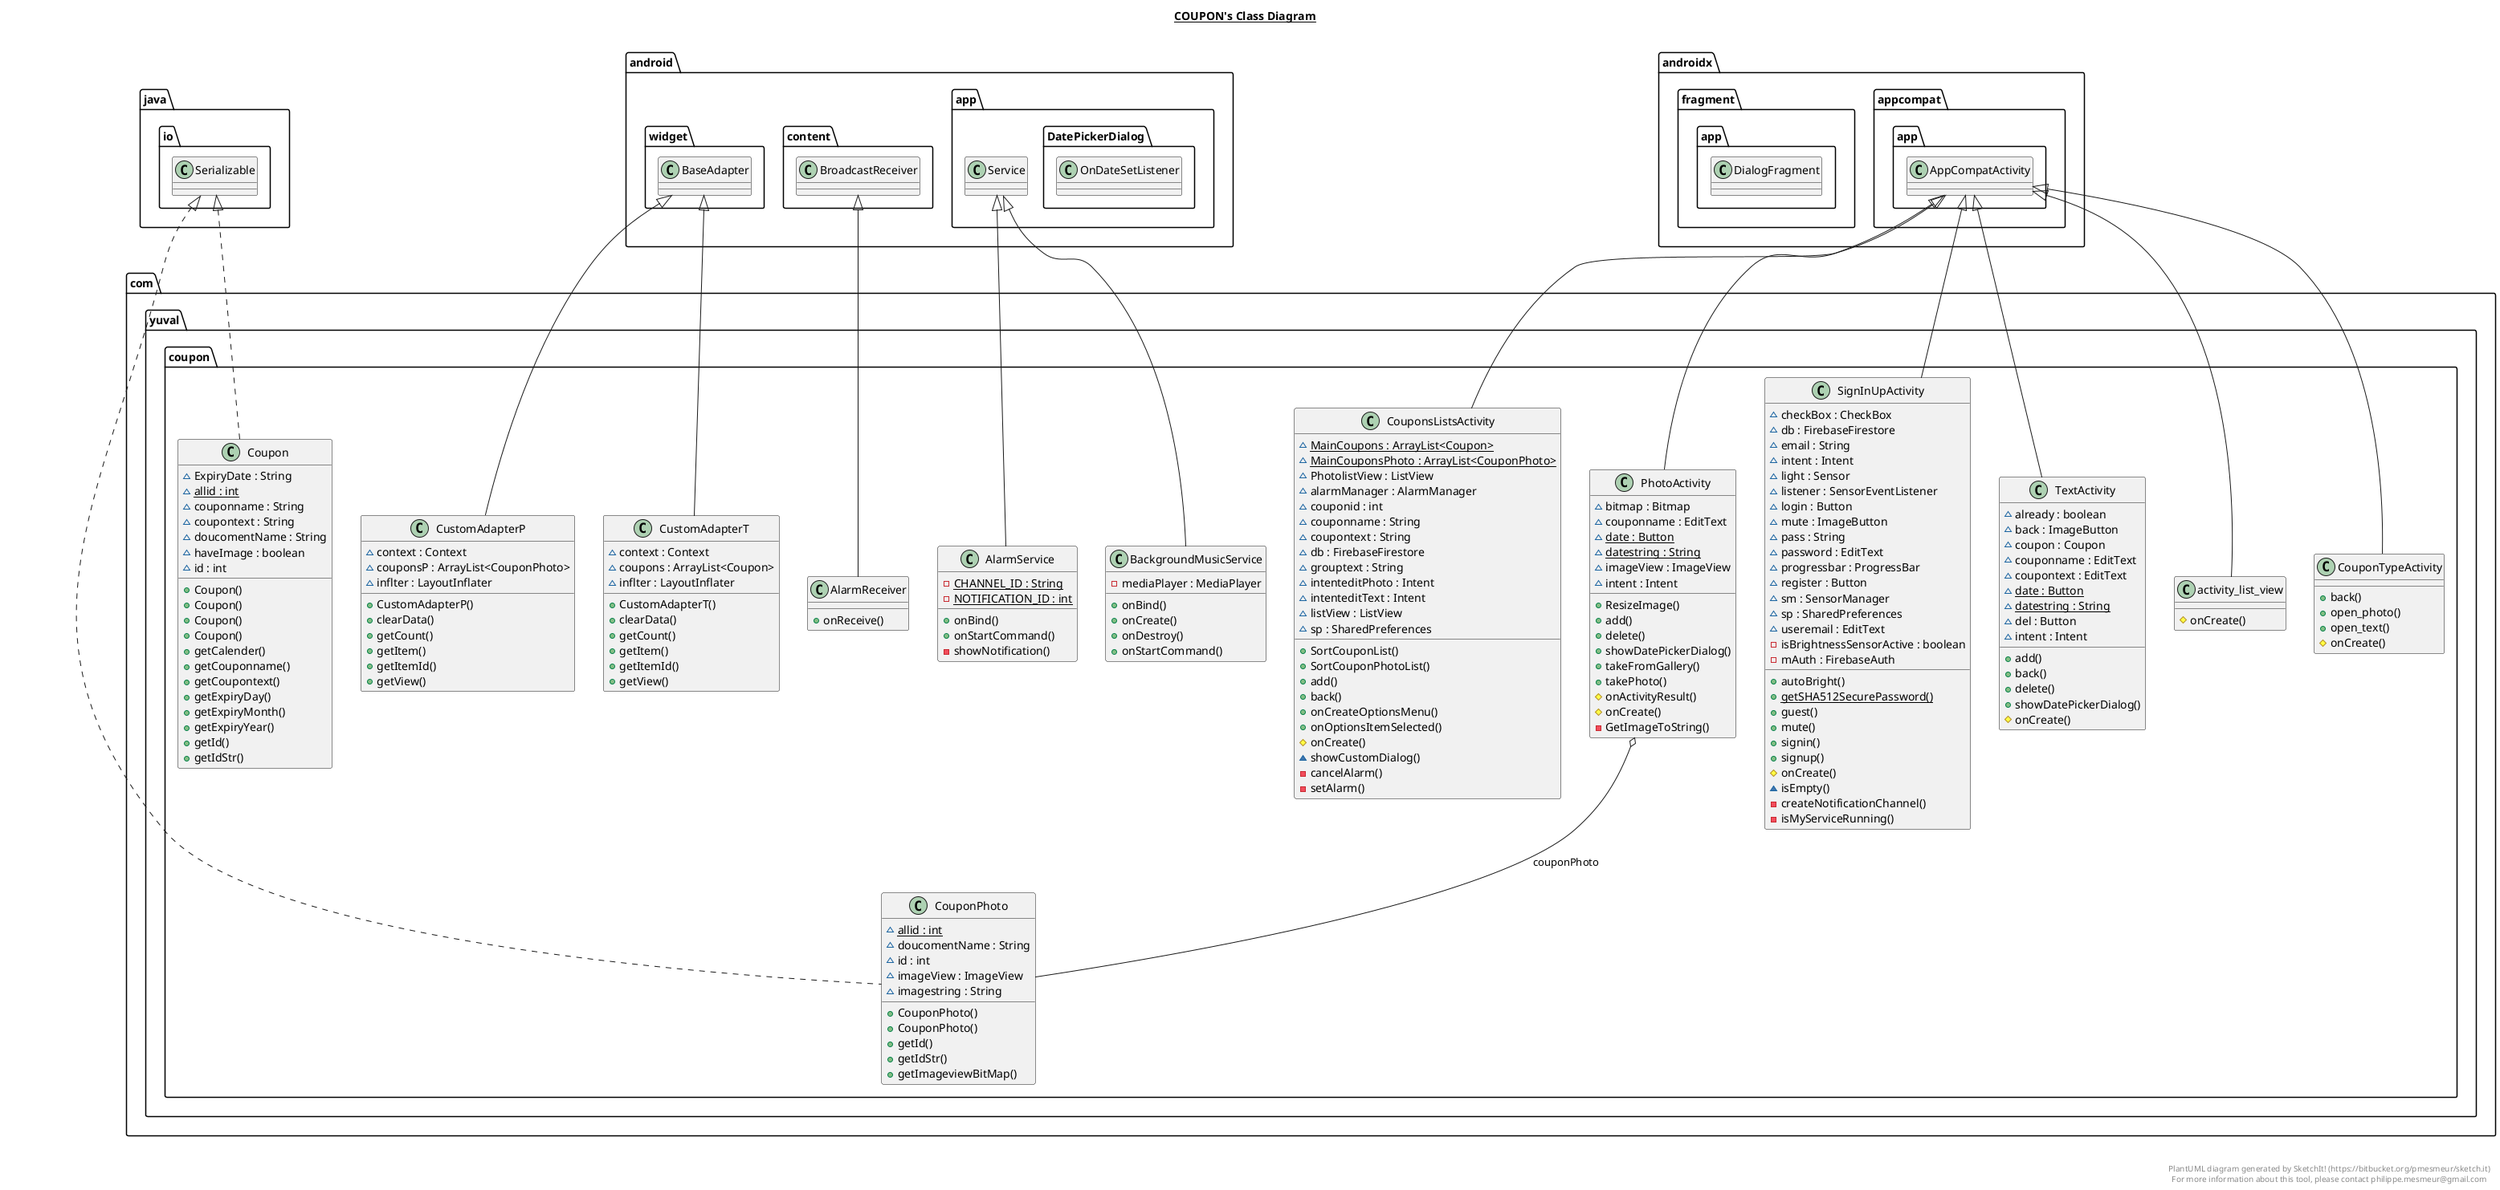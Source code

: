 @startuml

title __COUPON's Class Diagram__\n

  namespace com.yuval.coupon {
    class com.yuval.coupon.AlarmReceiver {
        + onReceive()
    }
  }
  

  namespace com.yuval.coupon {
    class com.yuval.coupon.AlarmService {
        {static} - CHANNEL_ID : String
        {static} - NOTIFICATION_ID : int
        + onBind()
        + onStartCommand()
        - showNotification()
    }
  }
  

  namespace com.yuval.coupon {
    class com.yuval.coupon.BackgroundMusicService {
        - mediaPlayer : MediaPlayer
        + onBind()
        + onCreate()
        + onDestroy()
        + onStartCommand()
    }
  }
  

  namespace com.yuval.coupon {
    class com.yuval.coupon.Coupon {
        ~ ExpiryDate : String
        {static} ~ allid : int
        ~ couponname : String
        ~ coupontext : String
        ~ doucomentName : String
        ~ haveImage : boolean
        ~ id : int
        + Coupon()
        + Coupon()
        + Coupon()
        + Coupon()
        + getCalender()
        + getCouponname()
        + getCoupontext()
        + getExpiryDay()
        + getExpiryMonth()
        + getExpiryYear()
        + getId()
        + getIdStr()
    }
  }
  

  namespace com.yuval.coupon {
    class com.yuval.coupon.CouponPhoto {
        {static} ~ allid : int
        ~ doucomentName : String
        ~ id : int
        ~ imageView : ImageView
        ~ imagestring : String
        + CouponPhoto()
        + CouponPhoto()
        + getId()
        + getIdStr()
        + getImageviewBitMap()
    }
  }
  

  namespace com.yuval.coupon {
    class com.yuval.coupon.CouponTypeActivity {
        + back()
        + open_photo()
        + open_text()
        # onCreate()
    }
  }
  

  namespace com.yuval.coupon {
    class com.yuval.coupon.CouponsListsActivity {
        {static} ~ MainCoupons : ArrayList<Coupon>
        {static} ~ MainCouponsPhoto : ArrayList<CouponPhoto>
        ~ PhotolistView : ListView
        ~ alarmManager : AlarmManager
        ~ couponid : int
        ~ couponname : String
        ~ coupontext : String
        ~ db : FirebaseFirestore
        ~ grouptext : String
        ~ intenteditPhoto : Intent
        ~ intenteditText : Intent
        ~ listView : ListView
        ~ sp : SharedPreferences
        + SortCouponList()
        + SortCouponPhotoList()
        + add()
        + back()
        + onCreateOptionsMenu()
        + onOptionsItemSelected()
        # onCreate()
        ~ showCustomDialog()
        - cancelAlarm()
        - setAlarm()
    }
  }
  

  namespace com.yuval.coupon {
    class com.yuval.coupon.CustomAdapterP {
        ~ context : Context
        ~ couponsP : ArrayList<CouponPhoto>
        ~ inflter : LayoutInflater
        + CustomAdapterP()
        + clearData()
        + getCount()
        + getItem()
        + getItemId()
        + getView()
    }
  }
  

  namespace com.yuval.coupon {
    class com.yuval.coupon.CustomAdapterT {
        ~ context : Context
        ~ coupons : ArrayList<Coupon>
        ~ inflter : LayoutInflater
        + CustomAdapterT()
        + clearData()
        + getCount()
        + getItem()
        + getItemId()
        + getView()
    }
  }
  

  namespace com.yuval.coupon {
    class com.yuval.coupon.PhotoActivity {
        ~ bitmap : Bitmap
        ~ couponname : EditText
        {static} ~ date : Button
        {static} ~ datestring : String
        ~ imageView : ImageView
        ~ intent : Intent
        + ResizeImage()
        + add()
        + delete()
        + showDatePickerDialog()
        + takeFromGallery()
        + takePhoto()
        # onActivityResult()
        # onCreate()
        - GetImageToString()
    }
  }
  


  

  namespace com.yuval.coupon {
    class com.yuval.coupon.SignInUpActivity {
        ~ checkBox : CheckBox
        ~ db : FirebaseFirestore
        ~ email : String
        ~ intent : Intent
        ~ light : Sensor
        ~ listener : SensorEventListener
        ~ login : Button
        ~ mute : ImageButton
        ~ pass : String
        ~ password : EditText
        ~ progressbar : ProgressBar
        ~ register : Button
        ~ sm : SensorManager
        ~ sp : SharedPreferences
        ~ useremail : EditText
        - isBrightnessSensorActive : boolean
        - mAuth : FirebaseAuth
        + autoBright()
        {static} + getSHA512SecurePassword()
        + guest()
        + mute()
        + signin()
        + signup()
        # onCreate()
        ~ isEmpty()
        - createNotificationChannel()
        - isMyServiceRunning()
    }
  }
  

  namespace com.yuval.coupon {
    class com.yuval.coupon.TextActivity {
        ~ already : boolean
        ~ back : ImageButton
        ~ coupon : Coupon
        ~ couponname : EditText
        ~ coupontext : EditText
        {static} ~ date : Button
        {static} ~ datestring : String
        ~ del : Button
        ~ intent : Intent
        + add()
        + back()
        + delete()
        + showDatePickerDialog()
        # onCreate()
    }
  }
  


  

  namespace com.yuval.coupon {
    class com.yuval.coupon.activity_list_view {
        # onCreate()
    }
  }
  

  com.yuval.coupon.AlarmReceiver -up-|> android.content.BroadcastReceiver
  com.yuval.coupon.AlarmService -up-|> android.app.Service
  com.yuval.coupon.BackgroundMusicService -up-|> android.app.Service
  com.yuval.coupon.Coupon .up.|> java.io.Serializable
  com.yuval.coupon.CouponPhoto .up.|> java.io.Serializable
  com.yuval.coupon.CouponTypeActivity -up-|> androidx.appcompat.app.AppCompatActivity
  com.yuval.coupon.CouponsListsActivity -up-|> androidx.appcompat.app.AppCompatActivity
  com.yuval.coupon.CustomAdapterP -up-|> android.widget.BaseAdapter
  com.yuval.coupon.CustomAdapterT -up-|> android.widget.BaseAdapter
  com.yuval.coupon.PhotoActivity -up-|> androidx.appcompat.app.AppCompatActivity
  com.yuval.coupon.PhotoActivity o-- com.yuval.coupon.CouponPhoto : couponPhoto
  com.yuval.coupon.PhotoActivity +-down- com.yuval.coupon.PhotoActivity.DatePickerFragment
  com.yuval.coupon.PhotoActivity.DatePickerFragment .up.|> android.app.DatePickerDialog.OnDateSetListener
  com.yuval.coupon.PhotoActivity.DatePickerFragment -up-|> androidx.fragment.app.DialogFragment
  com.yuval.coupon.SignInUpActivity -up-|> androidx.appcompat.app.AppCompatActivity
  com.yuval.coupon.TextActivity -up-|> androidx.appcompat.app.AppCompatActivity
  com.yuval.coupon.TextActivity +-down- com.yuval.coupon.TextActivity.DatePickerFragment
  com.yuval.coupon.TextActivity.DatePickerFragment .up.|> android.app.DatePickerDialog.OnDateSetListener
  com.yuval.coupon.TextActivity.DatePickerFragment -up-|> androidx.fragment.app.DialogFragment
  com.yuval.coupon.activity_list_view -up-|> androidx.appcompat.app.AppCompatActivity


right footer


PlantUML diagram generated by SketchIt! (https://bitbucket.org/pmesmeur/sketch.it)
For more information about this tool, please contact philippe.mesmeur@gmail.com
endfooter

@enduml
